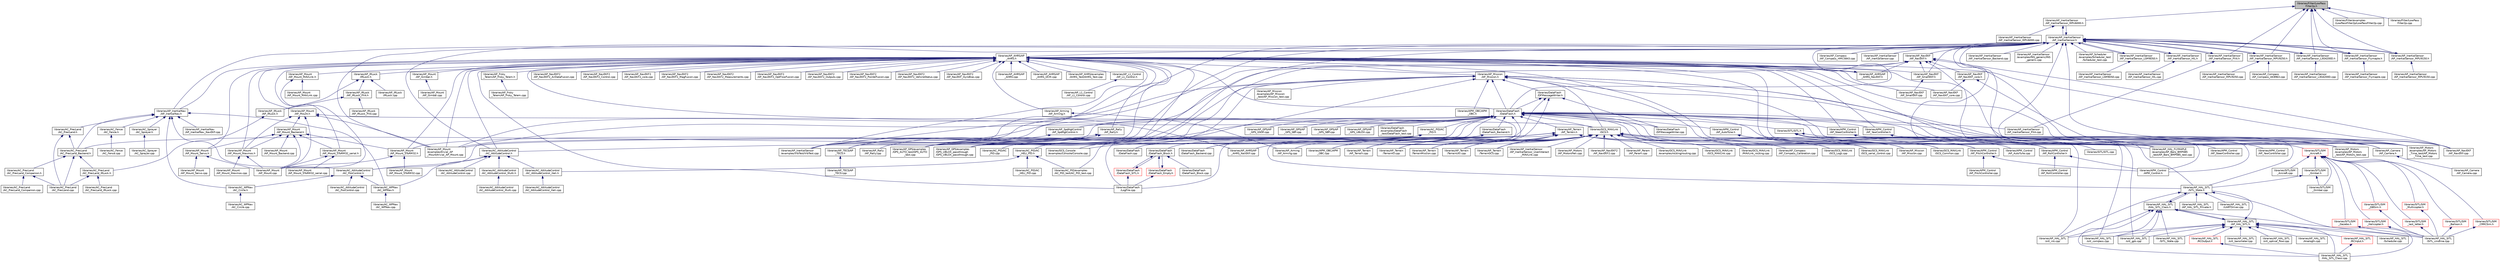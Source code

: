 digraph "libraries/Filter/LowPassFilter2p.h"
{
 // INTERACTIVE_SVG=YES
  edge [fontname="Helvetica",fontsize="10",labelfontname="Helvetica",labelfontsize="10"];
  node [fontname="Helvetica",fontsize="10",shape=record];
  Node1 [label="libraries/Filter/LowPass\lFilter2p.h",height=0.2,width=0.4,color="black", fillcolor="grey75", style="filled", fontcolor="black"];
  Node1 -> Node2 [dir="back",color="midnightblue",fontsize="10",style="solid",fontname="Helvetica"];
  Node2 [label="libraries/AP_InertialSensor\l/AP_InertialSensor_MPU6000.h",height=0.2,width=0.4,color="black", fillcolor="white", style="filled",URL="$AP__InertialSensor__MPU6000_8h.html"];
  Node2 -> Node3 [dir="back",color="midnightblue",fontsize="10",style="solid",fontname="Helvetica"];
  Node3 [label="libraries/AP_InertialSensor\l/AP_InertialSensor.h",height=0.2,width=0.4,color="black", fillcolor="white", style="filled",URL="$AP__InertialSensor_8h.html"];
  Node3 -> Node4 [dir="back",color="midnightblue",fontsize="10",style="solid",fontname="Helvetica"];
  Node4 [label="libraries/AC_AttitudeControl\l/AC_AttitudeControl.h",height=0.2,width=0.4,color="black", fillcolor="white", style="filled",URL="$AC__AttitudeControl_8h.html",tooltip="ArduCopter attitude control library. "];
  Node4 -> Node5 [dir="back",color="midnightblue",fontsize="10",style="solid",fontname="Helvetica"];
  Node5 [label="libraries/AC_AttitudeControl\l/AC_AttitudeControl.cpp",height=0.2,width=0.4,color="black", fillcolor="white", style="filled",URL="$AC__AttitudeControl_8cpp.html"];
  Node4 -> Node6 [dir="back",color="midnightblue",fontsize="10",style="solid",fontname="Helvetica"];
  Node6 [label="libraries/AC_AttitudeControl\l/AC_AttitudeControl_Heli.h",height=0.2,width=0.4,color="black", fillcolor="white", style="filled",URL="$AC__AttitudeControl__Heli_8h.html",tooltip="ArduCopter attitude control library for traditional helicopters. "];
  Node6 -> Node7 [dir="back",color="midnightblue",fontsize="10",style="solid",fontname="Helvetica"];
  Node7 [label="libraries/AC_AttitudeControl\l/AC_AttitudeControl_Heli.cpp",height=0.2,width=0.4,color="black", fillcolor="white", style="filled",URL="$AC__AttitudeControl__Heli_8cpp.html"];
  Node4 -> Node8 [dir="back",color="midnightblue",fontsize="10",style="solid",fontname="Helvetica"];
  Node8 [label="libraries/AC_AttitudeControl\l/AC_AttitudeControl_Multi.h",height=0.2,width=0.4,color="black", fillcolor="white", style="filled",URL="$AC__AttitudeControl__Multi_8h.html",tooltip="ArduCopter attitude control library. "];
  Node8 -> Node9 [dir="back",color="midnightblue",fontsize="10",style="solid",fontname="Helvetica"];
  Node9 [label="libraries/AC_AttitudeControl\l/AC_AttitudeControl_Multi.cpp",height=0.2,width=0.4,color="black", fillcolor="white", style="filled",URL="$AC__AttitudeControl__Multi_8cpp.html"];
  Node4 -> Node10 [dir="back",color="midnightblue",fontsize="10",style="solid",fontname="Helvetica"];
  Node10 [label="libraries/AC_AttitudeControl\l/AC_PosControl.h",height=0.2,width=0.4,color="black", fillcolor="white", style="filled",URL="$AC__PosControl_8h.html"];
  Node10 -> Node11 [dir="back",color="midnightblue",fontsize="10",style="solid",fontname="Helvetica"];
  Node11 [label="libraries/AC_AttitudeControl\l/AC_PosControl.cpp",height=0.2,width=0.4,color="black", fillcolor="white", style="filled",URL="$AC__PosControl_8cpp.html"];
  Node10 -> Node12 [dir="back",color="midnightblue",fontsize="10",style="solid",fontname="Helvetica"];
  Node12 [label="libraries/AC_WPNav\l/AC_Circle.h",height=0.2,width=0.4,color="black", fillcolor="white", style="filled",URL="$AC__Circle_8h.html"];
  Node12 -> Node13 [dir="back",color="midnightblue",fontsize="10",style="solid",fontname="Helvetica"];
  Node13 [label="libraries/AC_WPNav\l/AC_Circle.cpp",height=0.2,width=0.4,color="black", fillcolor="white", style="filled",URL="$AC__Circle_8cpp.html"];
  Node10 -> Node14 [dir="back",color="midnightblue",fontsize="10",style="solid",fontname="Helvetica"];
  Node14 [label="libraries/AC_WPNav\l/AC_WPNav.h",height=0.2,width=0.4,color="black", fillcolor="white", style="filled",URL="$AC__WPNav_8h.html"];
  Node14 -> Node15 [dir="back",color="midnightblue",fontsize="10",style="solid",fontname="Helvetica"];
  Node15 [label="libraries/AC_WPNav\l/AC_WPNav.cpp",height=0.2,width=0.4,color="black", fillcolor="white", style="filled",URL="$AC__WPNav_8cpp.html"];
  Node4 -> Node14 [dir="back",color="midnightblue",fontsize="10",style="solid",fontname="Helvetica"];
  Node3 -> Node16 [dir="back",color="midnightblue",fontsize="10",style="solid",fontname="Helvetica"];
  Node16 [label="libraries/AP_AHRS/AP\l_AHRS.h",height=0.2,width=0.4,color="black", fillcolor="white", style="filled",URL="$AP__AHRS_8h.html"];
  Node16 -> Node4 [dir="back",color="midnightblue",fontsize="10",style="solid",fontname="Helvetica"];
  Node16 -> Node17 [dir="back",color="midnightblue",fontsize="10",style="solid",fontname="Helvetica"];
  Node17 [label="libraries/AP_AHRS/AP\l_AHRS.cpp",height=0.2,width=0.4,color="black", fillcolor="white", style="filled",URL="$AP__AHRS_8cpp.html"];
  Node16 -> Node18 [dir="back",color="midnightblue",fontsize="10",style="solid",fontname="Helvetica"];
  Node18 [label="libraries/AP_AHRS/AP\l_AHRS_NavEKF.h",height=0.2,width=0.4,color="black", fillcolor="white", style="filled",URL="$AP__AHRS__NavEKF_8h.html"];
  Node18 -> Node16 [dir="back",color="midnightblue",fontsize="10",style="solid",fontname="Helvetica"];
  Node16 -> Node19 [dir="back",color="midnightblue",fontsize="10",style="solid",fontname="Helvetica"];
  Node19 [label="libraries/AP_AHRS/AP\l_AHRS_DCM.cpp",height=0.2,width=0.4,color="black", fillcolor="white", style="filled",URL="$AP__AHRS__DCM_8cpp.html"];
  Node16 -> Node20 [dir="back",color="midnightblue",fontsize="10",style="solid",fontname="Helvetica"];
  Node20 [label="libraries/AP_AHRS/AP\l_AHRS_NavEKF.cpp",height=0.2,width=0.4,color="black", fillcolor="white", style="filled",URL="$AP__AHRS__NavEKF_8cpp.html"];
  Node16 -> Node21 [dir="back",color="midnightblue",fontsize="10",style="solid",fontname="Helvetica"];
  Node21 [label="libraries/AP_AHRS/examples\l/AHRS_Test/AHRS_Test.cpp",height=0.2,width=0.4,color="black", fillcolor="white", style="filled",URL="$AHRS__Test_8cpp.html"];
  Node16 -> Node22 [dir="back",color="midnightblue",fontsize="10",style="solid",fontname="Helvetica"];
  Node22 [label="libraries/AP_Arming\l/AP_Arming.h",height=0.2,width=0.4,color="black", fillcolor="white", style="filled",URL="$AP__Arming_8h.html"];
  Node22 -> Node23 [dir="back",color="midnightblue",fontsize="10",style="solid",fontname="Helvetica"];
  Node23 [label="libraries/AP_Arming\l/AP_Arming.cpp",height=0.2,width=0.4,color="black", fillcolor="white", style="filled",URL="$AP__Arming_8cpp.html"];
  Node16 -> Node24 [dir="back",color="midnightblue",fontsize="10",style="solid",fontname="Helvetica"];
  Node24 [label="libraries/AP_Camera\l/AP_Camera.h",height=0.2,width=0.4,color="black", fillcolor="white", style="filled",URL="$AP__Camera_8h.html",tooltip="Photo or video camera manager, with EEPROM-backed storage of constants. "];
  Node24 -> Node25 [dir="back",color="midnightblue",fontsize="10",style="solid",fontname="Helvetica"];
  Node25 [label="libraries/AP_Camera\l/AP_Camera.cpp",height=0.2,width=0.4,color="black", fillcolor="white", style="filled",URL="$AP__Camera_8cpp.html"];
  Node16 -> Node26 [dir="back",color="midnightblue",fontsize="10",style="solid",fontname="Helvetica"];
  Node26 [label="libraries/AP_Frsky\l_Telem/AP_Frsky_Telem.h",height=0.2,width=0.4,color="black", fillcolor="white", style="filled",URL="$AP__Frsky__Telem_8h.html"];
  Node26 -> Node27 [dir="back",color="midnightblue",fontsize="10",style="solid",fontname="Helvetica"];
  Node27 [label="libraries/AP_Frsky\l_Telem/AP_Frsky_Telem.cpp",height=0.2,width=0.4,color="black", fillcolor="white", style="filled",URL="$AP__Frsky__Telem_8cpp.html"];
  Node16 -> Node28 [dir="back",color="midnightblue",fontsize="10",style="solid",fontname="Helvetica"];
  Node28 [label="libraries/AP_GPS/examples\l/GPS_AUTO_test/GPS_AUTO\l_test.cpp",height=0.2,width=0.4,color="black", fillcolor="white", style="filled",URL="$GPS__AUTO__test_8cpp.html"];
  Node16 -> Node29 [dir="back",color="midnightblue",fontsize="10",style="solid",fontname="Helvetica"];
  Node29 [label="libraries/AP_GPS/examples\l/GPS_UBLOX_passthrough\l/GPS_UBLOX_passthrough.cpp",height=0.2,width=0.4,color="black", fillcolor="white", style="filled",URL="$GPS__UBLOX__passthrough_8cpp.html"];
  Node16 -> Node30 [dir="back",color="midnightblue",fontsize="10",style="solid",fontname="Helvetica"];
  Node30 [label="libraries/AP_InertialNav\l/AP_InertialNav.h",height=0.2,width=0.4,color="black", fillcolor="white", style="filled",URL="$AP__InertialNav_8h.html"];
  Node30 -> Node10 [dir="back",color="midnightblue",fontsize="10",style="solid",fontname="Helvetica"];
  Node30 -> Node31 [dir="back",color="midnightblue",fontsize="10",style="solid",fontname="Helvetica"];
  Node31 [label="libraries/AC_Fence\l/AC_Fence.h",height=0.2,width=0.4,color="black", fillcolor="white", style="filled",URL="$AC__Fence_8h.html"];
  Node31 -> Node32 [dir="back",color="midnightblue",fontsize="10",style="solid",fontname="Helvetica"];
  Node32 [label="libraries/AC_Fence\l/AC_Fence.cpp",height=0.2,width=0.4,color="black", fillcolor="white", style="filled",URL="$AC__Fence_8cpp.html"];
  Node30 -> Node33 [dir="back",color="midnightblue",fontsize="10",style="solid",fontname="Helvetica"];
  Node33 [label="libraries/AC_PrecLand\l/AC_PrecLand.h",height=0.2,width=0.4,color="black", fillcolor="white", style="filled",URL="$AC__PrecLand_8h.html"];
  Node33 -> Node34 [dir="back",color="midnightblue",fontsize="10",style="solid",fontname="Helvetica"];
  Node34 [label="libraries/AC_PrecLand\l/AC_PrecLand.cpp",height=0.2,width=0.4,color="black", fillcolor="white", style="filled",URL="$AC__PrecLand_8cpp.html"];
  Node33 -> Node35 [dir="back",color="midnightblue",fontsize="10",style="solid",fontname="Helvetica"];
  Node35 [label="libraries/AC_PrecLand\l/AC_PrecLand_Backend.h",height=0.2,width=0.4,color="black", fillcolor="white", style="filled",URL="$AC__PrecLand__Backend_8h.html"];
  Node35 -> Node34 [dir="back",color="midnightblue",fontsize="10",style="solid",fontname="Helvetica"];
  Node35 -> Node36 [dir="back",color="midnightblue",fontsize="10",style="solid",fontname="Helvetica"];
  Node36 [label="libraries/AC_PrecLand\l/AC_PrecLand_Companion.h",height=0.2,width=0.4,color="black", fillcolor="white", style="filled",URL="$AC__PrecLand__Companion_8h.html"];
  Node36 -> Node34 [dir="back",color="midnightblue",fontsize="10",style="solid",fontname="Helvetica"];
  Node36 -> Node37 [dir="back",color="midnightblue",fontsize="10",style="solid",fontname="Helvetica"];
  Node37 [label="libraries/AC_PrecLand\l/AC_PrecLand_Companion.cpp",height=0.2,width=0.4,color="black", fillcolor="white", style="filled",URL="$AC__PrecLand__Companion_8cpp.html"];
  Node35 -> Node38 [dir="back",color="midnightblue",fontsize="10",style="solid",fontname="Helvetica"];
  Node38 [label="libraries/AC_PrecLand\l/AC_PrecLand_IRLock.h",height=0.2,width=0.4,color="black", fillcolor="white", style="filled",URL="$AC__PrecLand__IRLock_8h.html"];
  Node38 -> Node34 [dir="back",color="midnightblue",fontsize="10",style="solid",fontname="Helvetica"];
  Node38 -> Node39 [dir="back",color="midnightblue",fontsize="10",style="solid",fontname="Helvetica"];
  Node39 [label="libraries/AC_PrecLand\l/AC_PrecLand_IRLock.cpp",height=0.2,width=0.4,color="black", fillcolor="white", style="filled",URL="$AC__PrecLand__IRLock_8cpp.html"];
  Node30 -> Node35 [dir="back",color="midnightblue",fontsize="10",style="solid",fontname="Helvetica"];
  Node30 -> Node40 [dir="back",color="midnightblue",fontsize="10",style="solid",fontname="Helvetica"];
  Node40 [label="libraries/AC_Sprayer\l/AC_Sprayer.h",height=0.2,width=0.4,color="black", fillcolor="white", style="filled",URL="$AC__Sprayer_8h.html",tooltip="Crop sprayer library. "];
  Node40 -> Node41 [dir="back",color="midnightblue",fontsize="10",style="solid",fontname="Helvetica"];
  Node41 [label="libraries/AC_Sprayer\l/AC_Sprayer.cpp",height=0.2,width=0.4,color="black", fillcolor="white", style="filled",URL="$AC__Sprayer_8cpp.html"];
  Node30 -> Node12 [dir="back",color="midnightblue",fontsize="10",style="solid",fontname="Helvetica"];
  Node30 -> Node14 [dir="back",color="midnightblue",fontsize="10",style="solid",fontname="Helvetica"];
  Node30 -> Node42 [dir="back",color="midnightblue",fontsize="10",style="solid",fontname="Helvetica"];
  Node42 [label="libraries/AP_InertialNav\l/AP_InertialNav_NavEKF.cpp",height=0.2,width=0.4,color="black", fillcolor="white", style="filled",URL="$AP__InertialNav__NavEKF_8cpp.html"];
  Node16 -> Node43 [dir="back",color="midnightblue",fontsize="10",style="solid",fontname="Helvetica"];
  Node43 [label="libraries/AP_InertialSensor\l/examples/VibTest/VibTest.cpp",height=0.2,width=0.4,color="black", fillcolor="white", style="filled",URL="$VibTest_8cpp.html"];
  Node16 -> Node44 [dir="back",color="midnightblue",fontsize="10",style="solid",fontname="Helvetica"];
  Node44 [label="libraries/AP_IRLock\l/IRLock.h",height=0.2,width=0.4,color="black", fillcolor="white", style="filled",URL="$IRLock_8h.html"];
  Node44 -> Node45 [dir="back",color="midnightblue",fontsize="10",style="solid",fontname="Helvetica"];
  Node45 [label="libraries/AP_IRLock\l/AP_IRLock.h",height=0.2,width=0.4,color="black", fillcolor="white", style="filled",URL="$AP__IRLock_8h.html"];
  Node45 -> Node38 [dir="back",color="midnightblue",fontsize="10",style="solid",fontname="Helvetica"];
  Node44 -> Node46 [dir="back",color="midnightblue",fontsize="10",style="solid",fontname="Helvetica"];
  Node46 [label="libraries/AP_IRLock\l/AP_IRLock_PX4.h",height=0.2,width=0.4,color="black", fillcolor="white", style="filled",URL="$AP__IRLock__PX4_8h.html"];
  Node46 -> Node45 [dir="back",color="midnightblue",fontsize="10",style="solid",fontname="Helvetica"];
  Node46 -> Node47 [dir="back",color="midnightblue",fontsize="10",style="solid",fontname="Helvetica"];
  Node47 [label="libraries/AP_IRLock\l/AP_IRLock_PX4.cpp",height=0.2,width=0.4,color="black", fillcolor="white", style="filled",URL="$AP__IRLock__PX4_8cpp.html"];
  Node44 -> Node48 [dir="back",color="midnightblue",fontsize="10",style="solid",fontname="Helvetica"];
  Node48 [label="libraries/AP_IRLock\l/IRLock.cpp",height=0.2,width=0.4,color="black", fillcolor="white", style="filled",URL="$IRLock_8cpp.html"];
  Node16 -> Node49 [dir="back",color="midnightblue",fontsize="10",style="solid",fontname="Helvetica"];
  Node49 [label="libraries/AP_L1_Control\l/AP_L1_Control.h",height=0.2,width=0.4,color="black", fillcolor="white", style="filled",URL="$AP__L1__Control_8h.html",tooltip="L1 Control algorithm. This is a instance of an AP_Navigation class. "];
  Node49 -> Node50 [dir="back",color="midnightblue",fontsize="10",style="solid",fontname="Helvetica"];
  Node50 [label="libraries/AP_L1_Control\l/AP_L1_Control.cpp",height=0.2,width=0.4,color="black", fillcolor="white", style="filled",URL="$AP__L1__Control_8cpp.html"];
  Node16 -> Node51 [dir="back",color="midnightblue",fontsize="10",style="solid",fontname="Helvetica"];
  Node51 [label="libraries/AP_Mission\l/AP_Mission.h",height=0.2,width=0.4,color="black", fillcolor="white", style="filled",URL="$AP__Mission_8h.html",tooltip="Handles the MAVLINK command mission stack. Reads and writes mission to storage. "];
  Node51 -> Node24 [dir="back",color="midnightblue",fontsize="10",style="solid",fontname="Helvetica"];
  Node51 -> Node28 [dir="back",color="midnightblue",fontsize="10",style="solid",fontname="Helvetica"];
  Node51 -> Node29 [dir="back",color="midnightblue",fontsize="10",style="solid",fontname="Helvetica"];
  Node51 -> Node52 [dir="back",color="midnightblue",fontsize="10",style="solid",fontname="Helvetica"];
  Node52 [label="libraries/AP_HAL_FLYMAPLE\l/examples/AP_Baro_BMP085\l_test/AP_Baro_BMP085_test.cpp",height=0.2,width=0.4,color="black", fillcolor="white", style="filled",URL="$AP__Baro__BMP085__test_8cpp.html"];
  Node51 -> Node43 [dir="back",color="midnightblue",fontsize="10",style="solid",fontname="Helvetica"];
  Node51 -> Node53 [dir="back",color="midnightblue",fontsize="10",style="solid",fontname="Helvetica"];
  Node53 [label="libraries/AP_Mission\l/AP_Mission.cpp",height=0.2,width=0.4,color="black", fillcolor="white", style="filled",URL="$AP__Mission_8cpp.html",tooltip="Handles the MAVLINK command mission stack. Reads and writes mission to storage. "];
  Node51 -> Node54 [dir="back",color="midnightblue",fontsize="10",style="solid",fontname="Helvetica"];
  Node54 [label="libraries/AP_Mission\l/examples/AP_Mission\l_test/AP_Mission_test.cpp",height=0.2,width=0.4,color="black", fillcolor="white", style="filled",URL="$AP__Mission__test_8cpp.html"];
  Node51 -> Node55 [dir="back",color="midnightblue",fontsize="10",style="solid",fontname="Helvetica"];
  Node55 [label="libraries/AP_Motors\l/examples/AP_Motors\l_test/AP_Motors_test.cpp",height=0.2,width=0.4,color="black", fillcolor="white", style="filled",URL="$AP__Motors__test_8cpp.html"];
  Node51 -> Node56 [dir="back",color="midnightblue",fontsize="10",style="solid",fontname="Helvetica"];
  Node56 [label="libraries/AP_Motors\l/examples/AP_Motors\l_Time_test/AP_Motors\l_Time_test.cpp",height=0.2,width=0.4,color="black", fillcolor="white", style="filled",URL="$AP__Motors__Time__test_8cpp.html"];
  Node51 -> Node57 [dir="back",color="midnightblue",fontsize="10",style="solid",fontname="Helvetica"];
  Node57 [label="libraries/AP_Mount\l/examples/trivial_AP\l_Mount/trivial_AP_Mount.cpp",height=0.2,width=0.4,color="black", fillcolor="white", style="filled",URL="$trivial__AP__Mount_8cpp.html"];
  Node51 -> Node58 [dir="back",color="midnightblue",fontsize="10",style="solid",fontname="Helvetica"];
  Node58 [label="libraries/APM_OBC/APM\l_OBC.h",height=0.2,width=0.4,color="black", fillcolor="white", style="filled",URL="$APM__OBC_8h.html"];
  Node58 -> Node59 [dir="back",color="midnightblue",fontsize="10",style="solid",fontname="Helvetica"];
  Node59 [label="libraries/APM_OBC/APM\l_OBC.cpp",height=0.2,width=0.4,color="black", fillcolor="white", style="filled",URL="$APM__OBC_8cpp.html"];
  Node51 -> Node60 [dir="back",color="midnightblue",fontsize="10",style="solid",fontname="Helvetica"];
  Node60 [label="libraries/DataFlash\l/DataFlash.h",height=0.2,width=0.4,color="black", fillcolor="white", style="filled",URL="$DataFlash_8h.html"];
  Node60 -> Node61 [dir="back",color="midnightblue",fontsize="10",style="solid",fontname="Helvetica"];
  Node61 [label="libraries/AC_PID/AC\l_PID.h",height=0.2,width=0.4,color="black", fillcolor="white", style="filled",URL="$AC__PID_8h.html",tooltip="Generic PID algorithm, with EEPROM-backed storage of constants. "];
  Node61 -> Node4 [dir="back",color="midnightblue",fontsize="10",style="solid",fontname="Helvetica"];
  Node61 -> Node10 [dir="back",color="midnightblue",fontsize="10",style="solid",fontname="Helvetica"];
  Node61 -> Node62 [dir="back",color="midnightblue",fontsize="10",style="solid",fontname="Helvetica"];
  Node62 [label="libraries/AC_PID/AC\l_HELI_PID.h",height=0.2,width=0.4,color="black", fillcolor="white", style="filled",URL="$AC__HELI__PID_8h.html",tooltip="Helicopter Specific Rate PID algorithm, with EEPROM-backed storage of constants. "];
  Node62 -> Node6 [dir="back",color="midnightblue",fontsize="10",style="solid",fontname="Helvetica"];
  Node62 -> Node63 [dir="back",color="midnightblue",fontsize="10",style="solid",fontname="Helvetica"];
  Node63 [label="libraries/AC_PID/AC\l_HELI_PID.cpp",height=0.2,width=0.4,color="black", fillcolor="white", style="filled",URL="$AC__HELI__PID_8cpp.html",tooltip="Generic PID algorithm. "];
  Node62 -> Node64 [dir="back",color="midnightblue",fontsize="10",style="solid",fontname="Helvetica"];
  Node64 [label="libraries/AC_PID/examples\l/AC_PID_test/AC_PID_test.cpp",height=0.2,width=0.4,color="black", fillcolor="white", style="filled",URL="$AC__PID__test_8cpp.html"];
  Node61 -> Node65 [dir="back",color="midnightblue",fontsize="10",style="solid",fontname="Helvetica"];
  Node65 [label="libraries/AC_PID/AC\l_PID.cpp",height=0.2,width=0.4,color="black", fillcolor="white", style="filled",URL="$AC__PID_8cpp.html",tooltip="Generic PID algorithm. "];
  Node61 -> Node64 [dir="back",color="midnightblue",fontsize="10",style="solid",fontname="Helvetica"];
  Node61 -> Node35 [dir="back",color="midnightblue",fontsize="10",style="solid",fontname="Helvetica"];
  Node60 -> Node66 [dir="back",color="midnightblue",fontsize="10",style="solid",fontname="Helvetica"];
  Node66 [label="libraries/AP_GPS/AP\l_GPS_GSOF.cpp",height=0.2,width=0.4,color="black", fillcolor="white", style="filled",URL="$AP__GPS__GSOF_8cpp.html"];
  Node60 -> Node67 [dir="back",color="midnightblue",fontsize="10",style="solid",fontname="Helvetica"];
  Node67 [label="libraries/AP_GPS/AP\l_GPS_SBF.cpp",height=0.2,width=0.4,color="black", fillcolor="white", style="filled",URL="$AP__GPS__SBF_8cpp.html"];
  Node60 -> Node68 [dir="back",color="midnightblue",fontsize="10",style="solid",fontname="Helvetica"];
  Node68 [label="libraries/AP_GPS/AP\l_GPS_SBP.cpp",height=0.2,width=0.4,color="black", fillcolor="white", style="filled",URL="$AP__GPS__SBP_8cpp.html"];
  Node60 -> Node69 [dir="back",color="midnightblue",fontsize="10",style="solid",fontname="Helvetica"];
  Node69 [label="libraries/AP_GPS/AP\l_GPS_UBLOX.cpp",height=0.2,width=0.4,color="black", fillcolor="white", style="filled",URL="$AP__GPS__UBLOX_8cpp.html"];
  Node60 -> Node28 [dir="back",color="midnightblue",fontsize="10",style="solid",fontname="Helvetica"];
  Node60 -> Node29 [dir="back",color="midnightblue",fontsize="10",style="solid",fontname="Helvetica"];
  Node60 -> Node52 [dir="back",color="midnightblue",fontsize="10",style="solid",fontname="Helvetica"];
  Node60 -> Node70 [dir="back",color="midnightblue",fontsize="10",style="solid",fontname="Helvetica"];
  Node70 [label="libraries/AP_InertialSensor\l/AP_InertialSensor_PX4.cpp",height=0.2,width=0.4,color="black", fillcolor="white", style="filled",URL="$AP__InertialSensor__PX4_8cpp.html"];
  Node60 -> Node43 [dir="back",color="midnightblue",fontsize="10",style="solid",fontname="Helvetica"];
  Node60 -> Node55 [dir="back",color="midnightblue",fontsize="10",style="solid",fontname="Helvetica"];
  Node60 -> Node56 [dir="back",color="midnightblue",fontsize="10",style="solid",fontname="Helvetica"];
  Node60 -> Node57 [dir="back",color="midnightblue",fontsize="10",style="solid",fontname="Helvetica"];
  Node60 -> Node71 [dir="back",color="midnightblue",fontsize="10",style="solid",fontname="Helvetica"];
  Node71 [label="libraries/AP_SpdHgtControl\l/AP_SpdHgtControl.h",height=0.2,width=0.4,color="black", fillcolor="white", style="filled",URL="$AP__SpdHgtControl_8h.html",tooltip="generic speed & height controller interface "];
  Node71 -> Node72 [dir="back",color="midnightblue",fontsize="10",style="solid",fontname="Helvetica"];
  Node72 [label="libraries/AP_TECS/AP\l_TECS.h",height=0.2,width=0.4,color="black", fillcolor="white", style="filled",URL="$AP__TECS_8h.html",tooltip="Combined Total Energy Speed & Height Control. This is a instance of an AP_SpdHgtControl class..."];
  Node72 -> Node73 [dir="back",color="midnightblue",fontsize="10",style="solid",fontname="Helvetica"];
  Node73 [label="libraries/AP_TECS/AP\l_TECS.cpp",height=0.2,width=0.4,color="black", fillcolor="white", style="filled",URL="$AP__TECS_8cpp.html"];
  Node60 -> Node72 [dir="back",color="midnightblue",fontsize="10",style="solid",fontname="Helvetica"];
  Node60 -> Node74 [dir="back",color="midnightblue",fontsize="10",style="solid",fontname="Helvetica"];
  Node74 [label="libraries/AP_Terrain\l/AP_Terrain.cpp",height=0.2,width=0.4,color="black", fillcolor="white", style="filled",URL="$AP__Terrain_8cpp.html"];
  Node60 -> Node75 [dir="back",color="midnightblue",fontsize="10",style="solid",fontname="Helvetica"];
  Node75 [label="libraries/AP_Terrain\l/AP_Terrain.h",height=0.2,width=0.4,color="black", fillcolor="white", style="filled",URL="$AP__Terrain_8h.html"];
  Node75 -> Node28 [dir="back",color="midnightblue",fontsize="10",style="solid",fontname="Helvetica"];
  Node75 -> Node29 [dir="back",color="midnightblue",fontsize="10",style="solid",fontname="Helvetica"];
  Node75 -> Node52 [dir="back",color="midnightblue",fontsize="10",style="solid",fontname="Helvetica"];
  Node75 -> Node76 [dir="back",color="midnightblue",fontsize="10",style="solid",fontname="Helvetica"];
  Node76 [label="libraries/AP_HAL_SITL\l/SITL_State.h",height=0.2,width=0.4,color="black", fillcolor="white", style="filled",URL="$SITL__State_8h.html"];
  Node76 -> Node77 [dir="back",color="midnightblue",fontsize="10",style="solid",fontname="Helvetica"];
  Node77 [label="libraries/AP_HAL_SITL\l/HAL_SITL_Class.h",height=0.2,width=0.4,color="black", fillcolor="white", style="filled",URL="$HAL__SITL__Class_8h.html"];
  Node77 -> Node78 [dir="back",color="midnightblue",fontsize="10",style="solid",fontname="Helvetica"];
  Node78 [label="libraries/AP_HAL_SITL\l/AP_HAL_SITL.h",height=0.2,width=0.4,color="black", fillcolor="white", style="filled",URL="$AP__HAL__SITL_8h.html"];
  Node78 -> Node79 [dir="back",color="midnightblue",fontsize="10",style="solid",fontname="Helvetica"];
  Node79 [label="libraries/AP_HAL_SITL\l/AnalogIn.cpp",height=0.2,width=0.4,color="black", fillcolor="white", style="filled",URL="$SITL_2AnalogIn_8cpp.html"];
  Node78 -> Node77 [dir="back",color="midnightblue",fontsize="10",style="solid",fontname="Helvetica"];
  Node78 -> Node76 [dir="back",color="midnightblue",fontsize="10",style="solid",fontname="Helvetica"];
  Node78 -> Node80 [dir="back",color="midnightblue",fontsize="10",style="solid",fontname="Helvetica"];
  Node80 [label="libraries/AP_HAL_SITL\l/HAL_SITL_Class.cpp",height=0.2,width=0.4,color="black", fillcolor="white", style="filled",URL="$HAL__SITL__Class_8cpp.html"];
  Node78 -> Node81 [dir="back",color="midnightblue",fontsize="10",style="solid",fontname="Helvetica"];
  Node81 [label="libraries/AP_HAL_SITL\l/RCInput.h",height=0.2,width=0.4,color="red", fillcolor="white", style="filled",URL="$SITL_2RCInput_8h.html"];
  Node81 -> Node80 [dir="back",color="midnightblue",fontsize="10",style="solid",fontname="Helvetica"];
  Node78 -> Node82 [dir="back",color="midnightblue",fontsize="10",style="solid",fontname="Helvetica"];
  Node82 [label="libraries/AP_HAL_SITL\l/RCOutput.h",height=0.2,width=0.4,color="red", fillcolor="white", style="filled",URL="$SITL_2RCOutput_8h.html"];
  Node82 -> Node80 [dir="back",color="midnightblue",fontsize="10",style="solid",fontname="Helvetica"];
  Node78 -> Node83 [dir="back",color="midnightblue",fontsize="10",style="solid",fontname="Helvetica"];
  Node83 [label="libraries/AP_HAL_SITL\l/Scheduler.cpp",height=0.2,width=0.4,color="black", fillcolor="white", style="filled",URL="$AP__HAL__SITL_2Scheduler_8cpp.html"];
  Node78 -> Node84 [dir="back",color="midnightblue",fontsize="10",style="solid",fontname="Helvetica"];
  Node84 [label="libraries/AP_HAL_SITL\l/sitl_barometer.cpp",height=0.2,width=0.4,color="black", fillcolor="white", style="filled",URL="$sitl__barometer_8cpp.html"];
  Node78 -> Node85 [dir="back",color="midnightblue",fontsize="10",style="solid",fontname="Helvetica"];
  Node85 [label="libraries/AP_HAL_SITL\l/SITL_cmdline.cpp",height=0.2,width=0.4,color="black", fillcolor="white", style="filled",URL="$SITL__cmdline_8cpp.html"];
  Node78 -> Node86 [dir="back",color="midnightblue",fontsize="10",style="solid",fontname="Helvetica"];
  Node86 [label="libraries/AP_HAL_SITL\l/sitl_compass.cpp",height=0.2,width=0.4,color="black", fillcolor="white", style="filled",URL="$sitl__compass_8cpp.html"];
  Node78 -> Node87 [dir="back",color="midnightblue",fontsize="10",style="solid",fontname="Helvetica"];
  Node87 [label="libraries/AP_HAL_SITL\l/sitl_gps.cpp",height=0.2,width=0.4,color="black", fillcolor="white", style="filled",URL="$sitl__gps_8cpp.html"];
  Node78 -> Node88 [dir="back",color="midnightblue",fontsize="10",style="solid",fontname="Helvetica"];
  Node88 [label="libraries/AP_HAL_SITL\l/sitl_ins.cpp",height=0.2,width=0.4,color="black", fillcolor="white", style="filled",URL="$sitl__ins_8cpp.html"];
  Node78 -> Node89 [dir="back",color="midnightblue",fontsize="10",style="solid",fontname="Helvetica"];
  Node89 [label="libraries/AP_HAL_SITL\l/sitl_optical_flow.cpp",height=0.2,width=0.4,color="black", fillcolor="white", style="filled",URL="$sitl__optical__flow_8cpp.html"];
  Node78 -> Node90 [dir="back",color="midnightblue",fontsize="10",style="solid",fontname="Helvetica"];
  Node90 [label="libraries/AP_HAL_SITL\l/SITL_State.cpp",height=0.2,width=0.4,color="black", fillcolor="white", style="filled",URL="$SITL__State_8cpp.html"];
  Node77 -> Node76 [dir="back",color="midnightblue",fontsize="10",style="solid",fontname="Helvetica"];
  Node77 -> Node80 [dir="back",color="midnightblue",fontsize="10",style="solid",fontname="Helvetica"];
  Node77 -> Node85 [dir="back",color="midnightblue",fontsize="10",style="solid",fontname="Helvetica"];
  Node77 -> Node86 [dir="back",color="midnightblue",fontsize="10",style="solid",fontname="Helvetica"];
  Node77 -> Node87 [dir="back",color="midnightblue",fontsize="10",style="solid",fontname="Helvetica"];
  Node77 -> Node88 [dir="back",color="midnightblue",fontsize="10",style="solid",fontname="Helvetica"];
  Node77 -> Node90 [dir="back",color="midnightblue",fontsize="10",style="solid",fontname="Helvetica"];
  Node76 -> Node91 [dir="back",color="midnightblue",fontsize="10",style="solid",fontname="Helvetica"];
  Node91 [label="libraries/AP_HAL_SITL\l/AP_HAL_SITL_Private.h",height=0.2,width=0.4,color="black", fillcolor="white", style="filled",URL="$AP__HAL__SITL__Private_8h.html"];
  Node76 -> Node80 [dir="back",color="midnightblue",fontsize="10",style="solid",fontname="Helvetica"];
  Node76 -> Node88 [dir="back",color="midnightblue",fontsize="10",style="solid",fontname="Helvetica"];
  Node76 -> Node92 [dir="back",color="midnightblue",fontsize="10",style="solid",fontname="Helvetica"];
  Node92 [label="libraries/AP_HAL_SITL\l/UARTDriver.cpp",height=0.2,width=0.4,color="black", fillcolor="white", style="filled",URL="$SITL_2UARTDriver_8cpp.html"];
  Node75 -> Node43 [dir="back",color="midnightblue",fontsize="10",style="solid",fontname="Helvetica"];
  Node75 -> Node53 [dir="back",color="midnightblue",fontsize="10",style="solid",fontname="Helvetica"];
  Node75 -> Node55 [dir="back",color="midnightblue",fontsize="10",style="solid",fontname="Helvetica"];
  Node75 -> Node56 [dir="back",color="midnightblue",fontsize="10",style="solid",fontname="Helvetica"];
  Node75 -> Node57 [dir="back",color="midnightblue",fontsize="10",style="solid",fontname="Helvetica"];
  Node75 -> Node74 [dir="back",color="midnightblue",fontsize="10",style="solid",fontname="Helvetica"];
  Node75 -> Node93 [dir="back",color="midnightblue",fontsize="10",style="solid",fontname="Helvetica"];
  Node93 [label="libraries/AP_Terrain\l/TerrainGCS.cpp",height=0.2,width=0.4,color="black", fillcolor="white", style="filled",URL="$TerrainGCS_8cpp.html"];
  Node75 -> Node94 [dir="back",color="midnightblue",fontsize="10",style="solid",fontname="Helvetica"];
  Node94 [label="libraries/AP_Terrain\l/TerrainIO.cpp",height=0.2,width=0.4,color="black", fillcolor="white", style="filled",URL="$TerrainIO_8cpp.html"];
  Node75 -> Node95 [dir="back",color="midnightblue",fontsize="10",style="solid",fontname="Helvetica"];
  Node95 [label="libraries/AP_Terrain\l/TerrainMission.cpp",height=0.2,width=0.4,color="black", fillcolor="white", style="filled",URL="$TerrainMission_8cpp.html"];
  Node75 -> Node96 [dir="back",color="midnightblue",fontsize="10",style="solid",fontname="Helvetica"];
  Node96 [label="libraries/AP_Terrain\l/TerrainUtil.cpp",height=0.2,width=0.4,color="black", fillcolor="white", style="filled",URL="$TerrainUtil_8cpp.html"];
  Node75 -> Node97 [dir="back",color="midnightblue",fontsize="10",style="solid",fontname="Helvetica"];
  Node97 [label="libraries/GCS_Console\l/examples/Console/Console.cpp",height=0.2,width=0.4,color="black", fillcolor="white", style="filled",URL="$GCS__Console_2examples_2Console_2Console_8cpp.html"];
  Node60 -> Node98 [dir="back",color="midnightblue",fontsize="10",style="solid",fontname="Helvetica"];
  Node98 [label="libraries/APM_Control\l/AP_AutoTune.h",height=0.2,width=0.4,color="black", fillcolor="white", style="filled",URL="$AP__AutoTune_8h.html"];
  Node98 -> Node99 [dir="back",color="midnightblue",fontsize="10",style="solid",fontname="Helvetica"];
  Node99 [label="libraries/APM_Control\l/AP_AutoTune.cpp",height=0.2,width=0.4,color="black", fillcolor="white", style="filled",URL="$AP__AutoTune_8cpp.html"];
  Node98 -> Node100 [dir="back",color="midnightblue",fontsize="10",style="solid",fontname="Helvetica"];
  Node100 [label="libraries/APM_Control\l/AP_PitchController.h",height=0.2,width=0.4,color="black", fillcolor="white", style="filled",URL="$AP__PitchController_8h.html"];
  Node100 -> Node101 [dir="back",color="midnightblue",fontsize="10",style="solid",fontname="Helvetica"];
  Node101 [label="libraries/APM_Control\l/AP_PitchController.cpp",height=0.2,width=0.4,color="black", fillcolor="white", style="filled",URL="$AP__PitchController_8cpp.html"];
  Node100 -> Node102 [dir="back",color="midnightblue",fontsize="10",style="solid",fontname="Helvetica"];
  Node102 [label="libraries/APM_Control\l/APM_Control.h",height=0.2,width=0.4,color="black", fillcolor="white", style="filled",URL="$APM__Control_8h.html"];
  Node98 -> Node103 [dir="back",color="midnightblue",fontsize="10",style="solid",fontname="Helvetica"];
  Node103 [label="libraries/APM_Control\l/AP_RollController.h",height=0.2,width=0.4,color="black", fillcolor="white", style="filled",URL="$AP__RollController_8h.html"];
  Node103 -> Node104 [dir="back",color="midnightblue",fontsize="10",style="solid",fontname="Helvetica"];
  Node104 [label="libraries/APM_Control\l/AP_RollController.cpp",height=0.2,width=0.4,color="black", fillcolor="white", style="filled",URL="$AP__RollController_8cpp.html"];
  Node103 -> Node102 [dir="back",color="midnightblue",fontsize="10",style="solid",fontname="Helvetica"];
  Node60 -> Node100 [dir="back",color="midnightblue",fontsize="10",style="solid",fontname="Helvetica"];
  Node60 -> Node103 [dir="back",color="midnightblue",fontsize="10",style="solid",fontname="Helvetica"];
  Node60 -> Node105 [dir="back",color="midnightblue",fontsize="10",style="solid",fontname="Helvetica"];
  Node105 [label="libraries/APM_Control\l/AP_SteerController.h",height=0.2,width=0.4,color="black", fillcolor="white", style="filled",URL="$AP__SteerController_8h.html"];
  Node105 -> Node106 [dir="back",color="midnightblue",fontsize="10",style="solid",fontname="Helvetica"];
  Node106 [label="libraries/APM_Control\l/AP_SteerController.cpp",height=0.2,width=0.4,color="black", fillcolor="white", style="filled",URL="$AP__SteerController_8cpp.html"];
  Node105 -> Node102 [dir="back",color="midnightblue",fontsize="10",style="solid",fontname="Helvetica"];
  Node60 -> Node107 [dir="back",color="midnightblue",fontsize="10",style="solid",fontname="Helvetica"];
  Node107 [label="libraries/APM_Control\l/AP_YawController.h",height=0.2,width=0.4,color="black", fillcolor="white", style="filled",URL="$AP__YawController_8h.html"];
  Node107 -> Node108 [dir="back",color="midnightblue",fontsize="10",style="solid",fontname="Helvetica"];
  Node108 [label="libraries/APM_Control\l/AP_YawController.cpp",height=0.2,width=0.4,color="black", fillcolor="white", style="filled",URL="$AP__YawController_8cpp.html"];
  Node107 -> Node102 [dir="back",color="midnightblue",fontsize="10",style="solid",fontname="Helvetica"];
  Node60 -> Node109 [dir="back",color="midnightblue",fontsize="10",style="solid",fontname="Helvetica"];
  Node109 [label="libraries/DataFlash\l/DataFlash.cpp",height=0.2,width=0.4,color="black", fillcolor="white", style="filled",URL="$DataFlash_8cpp.html"];
  Node60 -> Node110 [dir="back",color="midnightblue",fontsize="10",style="solid",fontname="Helvetica"];
  Node110 [label="libraries/DataFlash\l/DataFlash_Backend.h",height=0.2,width=0.4,color="black", fillcolor="white", style="filled",URL="$DataFlash__Backend_8h.html"];
  Node110 -> Node109 [dir="back",color="midnightblue",fontsize="10",style="solid",fontname="Helvetica"];
  Node110 -> Node111 [dir="back",color="midnightblue",fontsize="10",style="solid",fontname="Helvetica"];
  Node111 [label="libraries/DataFlash\l/DataFlash_Backend.cpp",height=0.2,width=0.4,color="black", fillcolor="white", style="filled",URL="$DataFlash__Backend_8cpp.html"];
  Node110 -> Node112 [dir="back",color="midnightblue",fontsize="10",style="solid",fontname="Helvetica"];
  Node112 [label="libraries/DataFlash\l/DataFlash_Block.h",height=0.2,width=0.4,color="black", fillcolor="white", style="filled",URL="$DataFlash__Block_8h.html"];
  Node112 -> Node113 [dir="back",color="midnightblue",fontsize="10",style="solid",fontname="Helvetica"];
  Node113 [label="libraries/DataFlash\l/DataFlash_Block.cpp",height=0.2,width=0.4,color="black", fillcolor="white", style="filled",URL="$DataFlash__Block_8cpp.html"];
  Node112 -> Node114 [dir="back",color="midnightblue",fontsize="10",style="solid",fontname="Helvetica"];
  Node114 [label="libraries/DataFlash\l/DataFlash_SITL.h",height=0.2,width=0.4,color="red", fillcolor="white", style="filled",URL="$DataFlash__SITL_8h.html"];
  Node114 -> Node112 [dir="back",color="midnightblue",fontsize="10",style="solid",fontname="Helvetica"];
  Node114 -> Node115 [dir="back",color="midnightblue",fontsize="10",style="solid",fontname="Helvetica"];
  Node115 [label="libraries/DataFlash\l/LogFile.cpp",height=0.2,width=0.4,color="black", fillcolor="white", style="filled",URL="$LogFile_8cpp.html"];
  Node112 -> Node116 [dir="back",color="midnightblue",fontsize="10",style="solid",fontname="Helvetica"];
  Node116 [label="libraries/DataFlash\l/DataFlash_Empty.h",height=0.2,width=0.4,color="red", fillcolor="white", style="filled",URL="$DataFlash__Empty_8h.html"];
  Node116 -> Node112 [dir="back",color="midnightblue",fontsize="10",style="solid",fontname="Helvetica"];
  Node116 -> Node115 [dir="back",color="midnightblue",fontsize="10",style="solid",fontname="Helvetica"];
  Node60 -> Node117 [dir="back",color="midnightblue",fontsize="10",style="solid",fontname="Helvetica"];
  Node117 [label="libraries/DataFlash\l/DFMessageWriter.cpp",height=0.2,width=0.4,color="black", fillcolor="white", style="filled",URL="$DFMessageWriter_8cpp.html"];
  Node60 -> Node118 [dir="back",color="midnightblue",fontsize="10",style="solid",fontname="Helvetica"];
  Node118 [label="libraries/DataFlash\l/examples/DataFlash\l_test/DataFlash_test.cpp",height=0.2,width=0.4,color="black", fillcolor="white", style="filled",URL="$DataFlash__test_8cpp.html"];
  Node60 -> Node115 [dir="back",color="midnightblue",fontsize="10",style="solid",fontname="Helvetica"];
  Node60 -> Node119 [dir="back",color="midnightblue",fontsize="10",style="solid",fontname="Helvetica"];
  Node119 [label="libraries/GCS_MAVLink\l/GCS.h",height=0.2,width=0.4,color="black", fillcolor="white", style="filled",URL="$GCS_8h.html",tooltip="Interface definition for the various Ground Control System. "];
  Node119 -> Node20 [dir="back",color="midnightblue",fontsize="10",style="solid",fontname="Helvetica"];
  Node119 -> Node23 [dir="back",color="midnightblue",fontsize="10",style="solid",fontname="Helvetica"];
  Node119 -> Node24 [dir="back",color="midnightblue",fontsize="10",style="solid",fontname="Helvetica"];
  Node119 -> Node120 [dir="back",color="midnightblue",fontsize="10",style="solid",fontname="Helvetica"];
  Node120 [label="libraries/AP_Compass\l/AP_Compass_Calibration.cpp",height=0.2,width=0.4,color="black", fillcolor="white", style="filled",URL="$AP__Compass__Calibration_8cpp.html"];
  Node119 -> Node121 [dir="back",color="midnightblue",fontsize="10",style="solid",fontname="Helvetica"];
  Node121 [label="libraries/AP_InertialSensor\l/AP_InertialSensor_UserInteract\l_MAVLink.cpp",height=0.2,width=0.4,color="black", fillcolor="white", style="filled",URL="$AP__InertialSensor__UserInteract__MAVLink_8cpp.html"];
  Node119 -> Node122 [dir="back",color="midnightblue",fontsize="10",style="solid",fontname="Helvetica"];
  Node122 [label="libraries/AP_Motors\l/AP_MotorsHeli.cpp",height=0.2,width=0.4,color="black", fillcolor="white", style="filled",URL="$AP__MotorsHeli_8cpp.html"];
  Node119 -> Node123 [dir="back",color="midnightblue",fontsize="10",style="solid",fontname="Helvetica"];
  Node123 [label="libraries/AP_Mount\l/AP_Mount_SToRM32.h",height=0.2,width=0.4,color="black", fillcolor="white", style="filled",URL="$AP__Mount__SToRM32_8h.html"];
  Node123 -> Node124 [dir="back",color="midnightblue",fontsize="10",style="solid",fontname="Helvetica"];
  Node124 [label="libraries/AP_Mount\l/AP_Mount.cpp",height=0.2,width=0.4,color="black", fillcolor="white", style="filled",URL="$AP__Mount_8cpp.html"];
  Node123 -> Node125 [dir="back",color="midnightblue",fontsize="10",style="solid",fontname="Helvetica"];
  Node125 [label="libraries/AP_Mount\l/AP_Mount_SToRM32.cpp",height=0.2,width=0.4,color="black", fillcolor="white", style="filled",URL="$AP__Mount__SToRM32_8cpp.html"];
  Node119 -> Node126 [dir="back",color="midnightblue",fontsize="10",style="solid",fontname="Helvetica"];
  Node126 [label="libraries/AP_NavEKF\l/AP_NavEKF.cpp",height=0.2,width=0.4,color="black", fillcolor="white", style="filled",URL="$AP__NavEKF_8cpp.html"];
  Node119 -> Node127 [dir="back",color="midnightblue",fontsize="10",style="solid",fontname="Helvetica"];
  Node127 [label="libraries/AP_NavEKF2\l/AP_NavEKF2.cpp",height=0.2,width=0.4,color="black", fillcolor="white", style="filled",URL="$AP__NavEKF2_8cpp.html"];
  Node119 -> Node128 [dir="back",color="midnightblue",fontsize="10",style="solid",fontname="Helvetica"];
  Node128 [label="libraries/AP_Param\l/AP_Param.cpp",height=0.2,width=0.4,color="black", fillcolor="white", style="filled",URL="$AP__Param_8cpp.html",tooltip="The AP variable store. "];
  Node119 -> Node74 [dir="back",color="midnightblue",fontsize="10",style="solid",fontname="Helvetica"];
  Node119 -> Node93 [dir="back",color="midnightblue",fontsize="10",style="solid",fontname="Helvetica"];
  Node119 -> Node94 [dir="back",color="midnightblue",fontsize="10",style="solid",fontname="Helvetica"];
  Node119 -> Node95 [dir="back",color="midnightblue",fontsize="10",style="solid",fontname="Helvetica"];
  Node119 -> Node96 [dir="back",color="midnightblue",fontsize="10",style="solid",fontname="Helvetica"];
  Node119 -> Node59 [dir="back",color="midnightblue",fontsize="10",style="solid",fontname="Helvetica"];
  Node119 -> Node129 [dir="back",color="midnightblue",fontsize="10",style="solid",fontname="Helvetica"];
  Node129 [label="libraries/GCS_MAVLink\l/examples/routing/routing.cpp",height=0.2,width=0.4,color="black", fillcolor="white", style="filled",URL="$routing_8cpp.html"];
  Node119 -> Node130 [dir="back",color="midnightblue",fontsize="10",style="solid",fontname="Helvetica"];
  Node130 [label="libraries/GCS_MAVLink\l/GCS_Common.cpp",height=0.2,width=0.4,color="black", fillcolor="white", style="filled",URL="$GCS__Common_8cpp.html"];
  Node119 -> Node131 [dir="back",color="midnightblue",fontsize="10",style="solid",fontname="Helvetica"];
  Node131 [label="libraries/GCS_MAVLink\l/GCS_Logs.cpp",height=0.2,width=0.4,color="black", fillcolor="white", style="filled",URL="$GCS__Logs_8cpp.html"];
  Node119 -> Node132 [dir="back",color="midnightblue",fontsize="10",style="solid",fontname="Helvetica"];
  Node132 [label="libraries/GCS_MAVLink\l/GCS_MAVLink.cpp",height=0.2,width=0.4,color="black", fillcolor="white", style="filled",URL="$GCS__MAVLink_8cpp.html"];
  Node119 -> Node133 [dir="back",color="midnightblue",fontsize="10",style="solid",fontname="Helvetica"];
  Node133 [label="libraries/GCS_MAVLink\l/GCS_serial_control.cpp",height=0.2,width=0.4,color="black", fillcolor="white", style="filled",URL="$GCS__serial__control_8cpp.html"];
  Node119 -> Node134 [dir="back",color="midnightblue",fontsize="10",style="solid",fontname="Helvetica"];
  Node134 [label="libraries/GCS_MAVLink\l/MAVLink_routing.cpp",height=0.2,width=0.4,color="black", fillcolor="white", style="filled",URL="$MAVLink__routing_8cpp.html"];
  Node60 -> Node131 [dir="back",color="midnightblue",fontsize="10",style="solid",fontname="Helvetica"];
  Node60 -> Node133 [dir="back",color="midnightblue",fontsize="10",style="solid",fontname="Helvetica"];
  Node60 -> Node135 [dir="back",color="midnightblue",fontsize="10",style="solid",fontname="Helvetica"];
  Node135 [label="libraries/SITL/SITL.h",height=0.2,width=0.4,color="black", fillcolor="white", style="filled",URL="$SITL_8h.html"];
  Node135 -> Node76 [dir="back",color="midnightblue",fontsize="10",style="solid",fontname="Helvetica"];
  Node135 -> Node86 [dir="back",color="midnightblue",fontsize="10",style="solid",fontname="Helvetica"];
  Node135 -> Node87 [dir="back",color="midnightblue",fontsize="10",style="solid",fontname="Helvetica"];
  Node135 -> Node88 [dir="back",color="midnightblue",fontsize="10",style="solid",fontname="Helvetica"];
  Node135 -> Node136 [dir="back",color="midnightblue",fontsize="10",style="solid",fontname="Helvetica"];
  Node136 [label="libraries/SITL/SIM\l_Aircraft.h",height=0.2,width=0.4,color="red", fillcolor="white", style="filled",URL="$SIM__Aircraft_8h.html"];
  Node136 -> Node137 [dir="back",color="midnightblue",fontsize="10",style="solid",fontname="Helvetica"];
  Node137 [label="libraries/SITL/SIM\l_Aircraft.cpp",height=0.2,width=0.4,color="black", fillcolor="white", style="filled",URL="$SIM__Aircraft_8cpp.html"];
  Node136 -> Node138 [dir="back",color="midnightblue",fontsize="10",style="solid",fontname="Helvetica"];
  Node138 [label="libraries/SITL/SIM\l_Balloon.h",height=0.2,width=0.4,color="red", fillcolor="white", style="filled",URL="$SIM__Balloon_8h.html"];
  Node138 -> Node85 [dir="back",color="midnightblue",fontsize="10",style="solid",fontname="Helvetica"];
  Node136 -> Node139 [dir="back",color="midnightblue",fontsize="10",style="solid",fontname="Helvetica"];
  Node139 [label="libraries/SITL/SIM\l_CRRCSim.h",height=0.2,width=0.4,color="red", fillcolor="white", style="filled",URL="$SIM__CRRCSim_8h.html"];
  Node139 -> Node85 [dir="back",color="midnightblue",fontsize="10",style="solid",fontname="Helvetica"];
  Node136 -> Node140 [dir="back",color="midnightblue",fontsize="10",style="solid",fontname="Helvetica"];
  Node140 [label="libraries/SITL/SIM\l_Gazebo.h",height=0.2,width=0.4,color="red", fillcolor="white", style="filled",URL="$SIM__Gazebo_8h.html"];
  Node140 -> Node85 [dir="back",color="midnightblue",fontsize="10",style="solid",fontname="Helvetica"];
  Node136 -> Node141 [dir="back",color="midnightblue",fontsize="10",style="solid",fontname="Helvetica"];
  Node141 [label="libraries/SITL/SIM\l_Gimbal.h",height=0.2,width=0.4,color="black", fillcolor="white", style="filled",URL="$SIM__Gimbal_8h.html"];
  Node141 -> Node76 [dir="back",color="midnightblue",fontsize="10",style="solid",fontname="Helvetica"];
  Node141 -> Node142 [dir="back",color="midnightblue",fontsize="10",style="solid",fontname="Helvetica"];
  Node142 [label="libraries/SITL/SIM\l_Gimbal.cpp",height=0.2,width=0.4,color="black", fillcolor="white", style="filled",URL="$SIM__Gimbal_8cpp.html"];
  Node136 -> Node142 [dir="back",color="midnightblue",fontsize="10",style="solid",fontname="Helvetica"];
  Node136 -> Node143 [dir="back",color="midnightblue",fontsize="10",style="solid",fontname="Helvetica"];
  Node143 [label="libraries/SITL/SIM\l_Helicopter.h",height=0.2,width=0.4,color="red", fillcolor="white", style="filled",URL="$SIM__Helicopter_8h.html"];
  Node143 -> Node85 [dir="back",color="midnightblue",fontsize="10",style="solid",fontname="Helvetica"];
  Node136 -> Node144 [dir="back",color="midnightblue",fontsize="10",style="solid",fontname="Helvetica"];
  Node144 [label="libraries/SITL/SIM\l_JSBSim.h",height=0.2,width=0.4,color="red", fillcolor="white", style="filled",URL="$SIM__JSBSim_8h.html"];
  Node144 -> Node85 [dir="back",color="midnightblue",fontsize="10",style="solid",fontname="Helvetica"];
  Node136 -> Node145 [dir="back",color="midnightblue",fontsize="10",style="solid",fontname="Helvetica"];
  Node145 [label="libraries/SITL/SIM\l_last_letter.h",height=0.2,width=0.4,color="red", fillcolor="white", style="filled",URL="$SIM__last__letter_8h.html"];
  Node145 -> Node85 [dir="back",color="midnightblue",fontsize="10",style="solid",fontname="Helvetica"];
  Node136 -> Node146 [dir="back",color="midnightblue",fontsize="10",style="solid",fontname="Helvetica"];
  Node146 [label="libraries/SITL/SIM\l_Multicopter.h",height=0.2,width=0.4,color="red", fillcolor="white", style="filled",URL="$SIM__Multicopter_8h.html"];
  Node146 -> Node85 [dir="back",color="midnightblue",fontsize="10",style="solid",fontname="Helvetica"];
  Node135 -> Node147 [dir="back",color="midnightblue",fontsize="10",style="solid",fontname="Helvetica"];
  Node147 [label="libraries/SITL/SITL.cpp",height=0.2,width=0.4,color="black", fillcolor="white", style="filled",URL="$SITL_8cpp.html"];
  Node51 -> Node148 [dir="back",color="midnightblue",fontsize="10",style="solid",fontname="Helvetica"];
  Node148 [label="libraries/DataFlash\l/DFMessageWriter.h",height=0.2,width=0.4,color="black", fillcolor="white", style="filled",URL="$DFMessageWriter_8h.html"];
  Node148 -> Node60 [dir="back",color="midnightblue",fontsize="10",style="solid",fontname="Helvetica"];
  Node148 -> Node111 [dir="back",color="midnightblue",fontsize="10",style="solid",fontname="Helvetica"];
  Node148 -> Node117 [dir="back",color="midnightblue",fontsize="10",style="solid",fontname="Helvetica"];
  Node148 -> Node115 [dir="back",color="midnightblue",fontsize="10",style="solid",fontname="Helvetica"];
  Node51 -> Node97 [dir="back",color="midnightblue",fontsize="10",style="solid",fontname="Helvetica"];
  Node51 -> Node119 [dir="back",color="midnightblue",fontsize="10",style="solid",fontname="Helvetica"];
  Node16 -> Node55 [dir="back",color="midnightblue",fontsize="10",style="solid",fontname="Helvetica"];
  Node16 -> Node56 [dir="back",color="midnightblue",fontsize="10",style="solid",fontname="Helvetica"];
  Node16 -> Node149 [dir="back",color="midnightblue",fontsize="10",style="solid",fontname="Helvetica"];
  Node149 [label="libraries/AP_Mount\l/AP_Gimbal.h",height=0.2,width=0.4,color="black", fillcolor="white", style="filled",URL="$AP__Gimbal_8h.html"];
  Node149 -> Node150 [dir="back",color="midnightblue",fontsize="10",style="solid",fontname="Helvetica"];
  Node150 [label="libraries/AP_Mount\l/AP_Gimbal.cpp",height=0.2,width=0.4,color="black", fillcolor="white", style="filled",URL="$AP__Gimbal_8cpp.html"];
  Node16 -> Node151 [dir="back",color="midnightblue",fontsize="10",style="solid",fontname="Helvetica"];
  Node151 [label="libraries/AP_Mount\l/AP_Mount.h",height=0.2,width=0.4,color="black", fillcolor="white", style="filled",URL="$AP__Mount_8h.html"];
  Node151 -> Node124 [dir="back",color="midnightblue",fontsize="10",style="solid",fontname="Helvetica"];
  Node151 -> Node152 [dir="back",color="midnightblue",fontsize="10",style="solid",fontname="Helvetica"];
  Node152 [label="libraries/AP_Mount\l/AP_Mount_Backend.h",height=0.2,width=0.4,color="black", fillcolor="white", style="filled",URL="$AP__Mount__Backend_8h.html"];
  Node152 -> Node124 [dir="back",color="midnightblue",fontsize="10",style="solid",fontname="Helvetica"];
  Node152 -> Node153 [dir="back",color="midnightblue",fontsize="10",style="solid",fontname="Helvetica"];
  Node153 [label="libraries/AP_Mount\l/AP_Mount_Servo.h",height=0.2,width=0.4,color="black", fillcolor="white", style="filled",URL="$AP__Mount__Servo_8h.html"];
  Node153 -> Node124 [dir="back",color="midnightblue",fontsize="10",style="solid",fontname="Helvetica"];
  Node153 -> Node154 [dir="back",color="midnightblue",fontsize="10",style="solid",fontname="Helvetica"];
  Node154 [label="libraries/AP_Mount\l/AP_Mount_Servo.cpp",height=0.2,width=0.4,color="black", fillcolor="white", style="filled",URL="$AP__Mount__Servo_8cpp.html"];
  Node152 -> Node155 [dir="back",color="midnightblue",fontsize="10",style="solid",fontname="Helvetica"];
  Node155 [label="libraries/AP_Mount\l/AP_Mount_Alexmos.h",height=0.2,width=0.4,color="black", fillcolor="white", style="filled",URL="$AP__Mount__Alexmos_8h.html"];
  Node155 -> Node124 [dir="back",color="midnightblue",fontsize="10",style="solid",fontname="Helvetica"];
  Node155 -> Node156 [dir="back",color="midnightblue",fontsize="10",style="solid",fontname="Helvetica"];
  Node156 [label="libraries/AP_Mount\l/AP_Mount_Alexmos.cpp",height=0.2,width=0.4,color="black", fillcolor="white", style="filled",URL="$AP__Mount__Alexmos_8cpp.html"];
  Node152 -> Node123 [dir="back",color="midnightblue",fontsize="10",style="solid",fontname="Helvetica"];
  Node152 -> Node157 [dir="back",color="midnightblue",fontsize="10",style="solid",fontname="Helvetica"];
  Node157 [label="libraries/AP_Mount\l/AP_Mount_SToRM32_serial.h",height=0.2,width=0.4,color="black", fillcolor="white", style="filled",URL="$AP__Mount__SToRM32__serial_8h.html"];
  Node157 -> Node124 [dir="back",color="midnightblue",fontsize="10",style="solid",fontname="Helvetica"];
  Node157 -> Node158 [dir="back",color="midnightblue",fontsize="10",style="solid",fontname="Helvetica"];
  Node158 [label="libraries/AP_Mount\l/AP_Mount_SToRM32_serial.cpp",height=0.2,width=0.4,color="black", fillcolor="white", style="filled",URL="$AP__Mount__SToRM32__serial_8cpp.html"];
  Node152 -> Node159 [dir="back",color="midnightblue",fontsize="10",style="solid",fontname="Helvetica"];
  Node159 [label="libraries/AP_Mount\l/AP_Mount_Backend.cpp",height=0.2,width=0.4,color="black", fillcolor="white", style="filled",URL="$AP__Mount__Backend_8cpp.html"];
  Node151 -> Node155 [dir="back",color="midnightblue",fontsize="10",style="solid",fontname="Helvetica"];
  Node151 -> Node57 [dir="back",color="midnightblue",fontsize="10",style="solid",fontname="Helvetica"];
  Node151 -> Node119 [dir="back",color="midnightblue",fontsize="10",style="solid",fontname="Helvetica"];
  Node16 -> Node153 [dir="back",color="midnightblue",fontsize="10",style="solid",fontname="Helvetica"];
  Node16 -> Node160 [dir="back",color="midnightblue",fontsize="10",style="solid",fontname="Helvetica"];
  Node160 [label="libraries/AP_Mount\l/AP_Mount_MAVLink.h",height=0.2,width=0.4,color="black", fillcolor="white", style="filled",URL="$AP__Mount__MAVLink_8h.html"];
  Node160 -> Node124 [dir="back",color="midnightblue",fontsize="10",style="solid",fontname="Helvetica"];
  Node160 -> Node161 [dir="back",color="midnightblue",fontsize="10",style="solid",fontname="Helvetica"];
  Node161 [label="libraries/AP_Mount\l/AP_Mount_MAVLink.cpp",height=0.2,width=0.4,color="black", fillcolor="white", style="filled",URL="$AP__Mount__MAVLink_8cpp.html"];
  Node16 -> Node155 [dir="back",color="midnightblue",fontsize="10",style="solid",fontname="Helvetica"];
  Node16 -> Node123 [dir="back",color="midnightblue",fontsize="10",style="solid",fontname="Helvetica"];
  Node16 -> Node157 [dir="back",color="midnightblue",fontsize="10",style="solid",fontname="Helvetica"];
  Node16 -> Node57 [dir="back",color="midnightblue",fontsize="10",style="solid",fontname="Helvetica"];
  Node16 -> Node126 [dir="back",color="midnightblue",fontsize="10",style="solid",fontname="Helvetica"];
  Node16 -> Node162 [dir="back",color="midnightblue",fontsize="10",style="solid",fontname="Helvetica"];
  Node162 [label="libraries/AP_NavEKF\l/AP_NavEKF_core.cpp",height=0.2,width=0.4,color="black", fillcolor="white", style="filled",URL="$AP__NavEKF__core_8cpp.html"];
  Node16 -> Node163 [dir="back",color="midnightblue",fontsize="10",style="solid",fontname="Helvetica"];
  Node163 [label="libraries/AP_NavEKF\l/AP_SmallEKF.h",height=0.2,width=0.4,color="black", fillcolor="white", style="filled",URL="$AP__SmallEKF_8h.html"];
  Node163 -> Node164 [dir="back",color="midnightblue",fontsize="10",style="solid",fontname="Helvetica"];
  Node164 [label="libraries/AP_NavEKF\l/AP_SmallEKF.cpp",height=0.2,width=0.4,color="black", fillcolor="white", style="filled",URL="$AP__SmallEKF_8cpp.html"];
  Node16 -> Node164 [dir="back",color="midnightblue",fontsize="10",style="solid",fontname="Helvetica"];
  Node16 -> Node165 [dir="back",color="midnightblue",fontsize="10",style="solid",fontname="Helvetica"];
  Node165 [label="libraries/AP_NavEKF2\l/AP_NavEKF2_AirDataFusion.cpp",height=0.2,width=0.4,color="black", fillcolor="white", style="filled",URL="$AP__NavEKF2__AirDataFusion_8cpp.html"];
  Node16 -> Node166 [dir="back",color="midnightblue",fontsize="10",style="solid",fontname="Helvetica"];
  Node166 [label="libraries/AP_NavEKF2\l/AP_NavEKF2_Control.cpp",height=0.2,width=0.4,color="black", fillcolor="white", style="filled",URL="$AP__NavEKF2__Control_8cpp.html"];
  Node16 -> Node167 [dir="back",color="midnightblue",fontsize="10",style="solid",fontname="Helvetica"];
  Node167 [label="libraries/AP_NavEKF2\l/AP_NavEKF2_core.cpp",height=0.2,width=0.4,color="black", fillcolor="white", style="filled",URL="$AP__NavEKF2__core_8cpp.html"];
  Node16 -> Node168 [dir="back",color="midnightblue",fontsize="10",style="solid",fontname="Helvetica"];
  Node168 [label="libraries/AP_NavEKF2\l/AP_NavEKF2_MagFusion.cpp",height=0.2,width=0.4,color="black", fillcolor="white", style="filled",URL="$AP__NavEKF2__MagFusion_8cpp.html"];
  Node16 -> Node169 [dir="back",color="midnightblue",fontsize="10",style="solid",fontname="Helvetica"];
  Node169 [label="libraries/AP_NavEKF2\l/AP_NavEKF2_Measurements.cpp",height=0.2,width=0.4,color="black", fillcolor="white", style="filled",URL="$AP__NavEKF2__Measurements_8cpp.html"];
  Node16 -> Node170 [dir="back",color="midnightblue",fontsize="10",style="solid",fontname="Helvetica"];
  Node170 [label="libraries/AP_NavEKF2\l/AP_NavEKF2_OptFlowFusion.cpp",height=0.2,width=0.4,color="black", fillcolor="white", style="filled",URL="$AP__NavEKF2__OptFlowFusion_8cpp.html"];
  Node16 -> Node171 [dir="back",color="midnightblue",fontsize="10",style="solid",fontname="Helvetica"];
  Node171 [label="libraries/AP_NavEKF2\l/AP_NavEKF2_Outputs.cpp",height=0.2,width=0.4,color="black", fillcolor="white", style="filled",URL="$AP__NavEKF2__Outputs_8cpp.html"];
  Node16 -> Node172 [dir="back",color="midnightblue",fontsize="10",style="solid",fontname="Helvetica"];
  Node172 [label="libraries/AP_NavEKF2\l/AP_NavEKF2_PosVelFusion.cpp",height=0.2,width=0.4,color="black", fillcolor="white", style="filled",URL="$AP__NavEKF2__PosVelFusion_8cpp.html"];
  Node16 -> Node173 [dir="back",color="midnightblue",fontsize="10",style="solid",fontname="Helvetica"];
  Node173 [label="libraries/AP_NavEKF2\l/AP_NavEKF2_VehicleStatus.cpp",height=0.2,width=0.4,color="black", fillcolor="white", style="filled",URL="$AP__NavEKF2__VehicleStatus_8cpp.html"];
  Node16 -> Node174 [dir="back",color="midnightblue",fontsize="10",style="solid",fontname="Helvetica"];
  Node174 [label="libraries/AP_NavEKF2\l/AP_NavEKF_GyroBias.cpp",height=0.2,width=0.4,color="black", fillcolor="white", style="filled",URL="$AP__NavEKF__GyroBias_8cpp.html"];
  Node16 -> Node175 [dir="back",color="midnightblue",fontsize="10",style="solid",fontname="Helvetica"];
  Node175 [label="libraries/AP_Rally\l/AP_Rally.h",height=0.2,width=0.4,color="black", fillcolor="white", style="filled",URL="$AP__Rally_8h.html",tooltip="Handles rally point storage and retrieval. "];
  Node175 -> Node28 [dir="back",color="midnightblue",fontsize="10",style="solid",fontname="Helvetica"];
  Node175 -> Node29 [dir="back",color="midnightblue",fontsize="10",style="solid",fontname="Helvetica"];
  Node175 -> Node43 [dir="back",color="midnightblue",fontsize="10",style="solid",fontname="Helvetica"];
  Node175 -> Node176 [dir="back",color="midnightblue",fontsize="10",style="solid",fontname="Helvetica"];
  Node176 [label="libraries/AP_Rally\l/AP_Rally.cpp",height=0.2,width=0.4,color="black", fillcolor="white", style="filled",URL="$AP__Rally_8cpp.html"];
  Node16 -> Node72 [dir="back",color="midnightblue",fontsize="10",style="solid",fontname="Helvetica"];
  Node16 -> Node100 [dir="back",color="midnightblue",fontsize="10",style="solid",fontname="Helvetica"];
  Node16 -> Node103 [dir="back",color="midnightblue",fontsize="10",style="solid",fontname="Helvetica"];
  Node16 -> Node105 [dir="back",color="midnightblue",fontsize="10",style="solid",fontname="Helvetica"];
  Node16 -> Node107 [dir="back",color="midnightblue",fontsize="10",style="solid",fontname="Helvetica"];
  Node16 -> Node60 [dir="back",color="midnightblue",fontsize="10",style="solid",fontname="Helvetica"];
  Node16 -> Node115 [dir="back",color="midnightblue",fontsize="10",style="solid",fontname="Helvetica"];
  Node16 -> Node130 [dir="back",color="midnightblue",fontsize="10",style="solid",fontname="Helvetica"];
  Node3 -> Node177 [dir="back",color="midnightblue",fontsize="10",style="solid",fontname="Helvetica"];
  Node177 [label="libraries/AP_Compass\l/AP_Compass_HMC5843.cpp",height=0.2,width=0.4,color="black", fillcolor="white", style="filled",URL="$AP__Compass__HMC5843_8cpp.html"];
  Node3 -> Node28 [dir="back",color="midnightblue",fontsize="10",style="solid",fontname="Helvetica"];
  Node3 -> Node29 [dir="back",color="midnightblue",fontsize="10",style="solid",fontname="Helvetica"];
  Node3 -> Node52 [dir="back",color="midnightblue",fontsize="10",style="solid",fontname="Helvetica"];
  Node3 -> Node76 [dir="back",color="midnightblue",fontsize="10",style="solid",fontname="Helvetica"];
  Node3 -> Node30 [dir="back",color="midnightblue",fontsize="10",style="solid",fontname="Helvetica"];
  Node3 -> Node178 [dir="back",color="midnightblue",fontsize="10",style="solid",fontname="Helvetica"];
  Node178 [label="libraries/AP_InertialSensor\l/AP_InertialSensor.cpp",height=0.2,width=0.4,color="black", fillcolor="white", style="filled",URL="$AP__InertialSensor_8cpp.html"];
  Node3 -> Node2 [dir="back",color="midnightblue",fontsize="10",style="solid",fontname="Helvetica"];
  Node3 -> Node179 [dir="back",color="midnightblue",fontsize="10",style="solid",fontname="Helvetica"];
  Node179 [label="libraries/AP_InertialSensor\l/AP_InertialSensor_PX4.h",height=0.2,width=0.4,color="black", fillcolor="white", style="filled",URL="$AP__InertialSensor__PX4_8h.html"];
  Node179 -> Node3 [dir="back",color="midnightblue",fontsize="10",style="solid",fontname="Helvetica"];
  Node179 -> Node70 [dir="back",color="midnightblue",fontsize="10",style="solid",fontname="Helvetica"];
  Node3 -> Node180 [dir="back",color="midnightblue",fontsize="10",style="solid",fontname="Helvetica"];
  Node180 [label="libraries/AP_InertialSensor\l/AP_InertialSensor_MPU9250.h",height=0.2,width=0.4,color="black", fillcolor="white", style="filled",URL="$AP__InertialSensor__MPU9250_8h.html"];
  Node180 -> Node181 [dir="back",color="midnightblue",fontsize="10",style="solid",fontname="Helvetica"];
  Node181 [label="libraries/AP_Compass\l/AP_Compass_AK8963.cpp",height=0.2,width=0.4,color="black", fillcolor="white", style="filled",URL="$AP__Compass__AK8963_8cpp.html"];
  Node180 -> Node3 [dir="back",color="midnightblue",fontsize="10",style="solid",fontname="Helvetica"];
  Node180 -> Node182 [dir="back",color="midnightblue",fontsize="10",style="solid",fontname="Helvetica"];
  Node182 [label="libraries/AP_InertialSensor\l/AP_InertialSensor_MPU9250.cpp",height=0.2,width=0.4,color="black", fillcolor="white", style="filled",URL="$AP__InertialSensor__MPU9250_8cpp.html"];
  Node3 -> Node183 [dir="back",color="midnightblue",fontsize="10",style="solid",fontname="Helvetica"];
  Node183 [label="libraries/AP_InertialSensor\l/AP_InertialSensor_L3G4200D.h",height=0.2,width=0.4,color="black", fillcolor="white", style="filled",URL="$AP__InertialSensor__L3G4200D_8h.html"];
  Node183 -> Node3 [dir="back",color="midnightblue",fontsize="10",style="solid",fontname="Helvetica"];
  Node183 -> Node184 [dir="back",color="midnightblue",fontsize="10",style="solid",fontname="Helvetica"];
  Node184 [label="libraries/AP_InertialSensor\l/AP_InertialSensor_L3G4200D.cpp",height=0.2,width=0.4,color="black", fillcolor="white", style="filled",URL="$AP__InertialSensor__L3G4200D_8cpp.html"];
  Node3 -> Node185 [dir="back",color="midnightblue",fontsize="10",style="solid",fontname="Helvetica"];
  Node185 [label="libraries/AP_InertialSensor\l/AP_InertialSensor_Flymaple.h",height=0.2,width=0.4,color="black", fillcolor="white", style="filled",URL="$AP__InertialSensor__Flymaple_8h.html"];
  Node185 -> Node3 [dir="back",color="midnightblue",fontsize="10",style="solid",fontname="Helvetica"];
  Node185 -> Node186 [dir="back",color="midnightblue",fontsize="10",style="solid",fontname="Helvetica"];
  Node186 [label="libraries/AP_InertialSensor\l/AP_InertialSensor_Flymaple.cpp",height=0.2,width=0.4,color="black", fillcolor="white", style="filled",URL="$AP__InertialSensor__Flymaple_8cpp.html"];
  Node3 -> Node187 [dir="back",color="midnightblue",fontsize="10",style="solid",fontname="Helvetica"];
  Node187 [label="libraries/AP_InertialSensor\l/AP_InertialSensor_MPU9150.h",height=0.2,width=0.4,color="black", fillcolor="white", style="filled",URL="$AP__InertialSensor__MPU9150_8h.html"];
  Node187 -> Node3 [dir="back",color="midnightblue",fontsize="10",style="solid",fontname="Helvetica"];
  Node187 -> Node188 [dir="back",color="midnightblue",fontsize="10",style="solid",fontname="Helvetica"];
  Node188 [label="libraries/AP_InertialSensor\l/AP_InertialSensor_MPU9150.cpp",height=0.2,width=0.4,color="black", fillcolor="white", style="filled",URL="$AP__InertialSensor__MPU9150_8cpp.html"];
  Node3 -> Node189 [dir="back",color="midnightblue",fontsize="10",style="solid",fontname="Helvetica"];
  Node189 [label="libraries/AP_InertialSensor\l/AP_InertialSensor_LSM9DS0.h",height=0.2,width=0.4,color="black", fillcolor="white", style="filled",URL="$AP__InertialSensor__LSM9DS0_8h.html"];
  Node189 -> Node3 [dir="back",color="midnightblue",fontsize="10",style="solid",fontname="Helvetica"];
  Node189 -> Node190 [dir="back",color="midnightblue",fontsize="10",style="solid",fontname="Helvetica"];
  Node190 [label="libraries/AP_InertialSensor\l/AP_InertialSensor_LSM9DS0.cpp",height=0.2,width=0.4,color="black", fillcolor="white", style="filled",URL="$AP__InertialSensor__LSM9DS0_8cpp.html"];
  Node3 -> Node191 [dir="back",color="midnightblue",fontsize="10",style="solid",fontname="Helvetica"];
  Node191 [label="libraries/AP_InertialSensor\l/AP_InertialSensor_HIL.h",height=0.2,width=0.4,color="black", fillcolor="white", style="filled",URL="$AP__InertialSensor__HIL_8h.html"];
  Node191 -> Node3 [dir="back",color="midnightblue",fontsize="10",style="solid",fontname="Helvetica"];
  Node191 -> Node192 [dir="back",color="midnightblue",fontsize="10",style="solid",fontname="Helvetica"];
  Node192 [label="libraries/AP_InertialSensor\l/AP_InertialSensor_HIL.cpp",height=0.2,width=0.4,color="black", fillcolor="white", style="filled",URL="$AP__InertialSensor__HIL_8cpp.html"];
  Node3 -> Node193 [dir="back",color="midnightblue",fontsize="10",style="solid",fontname="Helvetica"];
  Node193 [label="libraries/AP_InertialSensor\l/AP_InertialSensor_Backend.cpp",height=0.2,width=0.4,color="black", fillcolor="white", style="filled",URL="$AP__InertialSensor__Backend_8cpp.html"];
  Node3 -> Node194 [dir="back",color="midnightblue",fontsize="10",style="solid",fontname="Helvetica"];
  Node194 [label="libraries/AP_InertialSensor\l/examples/INS_generic/INS\l_generic.cpp",height=0.2,width=0.4,color="black", fillcolor="white", style="filled",URL="$INS__generic_8cpp.html"];
  Node3 -> Node43 [dir="back",color="midnightblue",fontsize="10",style="solid",fontname="Helvetica"];
  Node3 -> Node55 [dir="back",color="midnightblue",fontsize="10",style="solid",fontname="Helvetica"];
  Node3 -> Node56 [dir="back",color="midnightblue",fontsize="10",style="solid",fontname="Helvetica"];
  Node3 -> Node57 [dir="back",color="midnightblue",fontsize="10",style="solid",fontname="Helvetica"];
  Node3 -> Node195 [dir="back",color="midnightblue",fontsize="10",style="solid",fontname="Helvetica"];
  Node195 [label="libraries/AP_NavEKF\l/AP_NavEKF.h",height=0.2,width=0.4,color="black", fillcolor="white", style="filled",URL="$AP__NavEKF_8h.html"];
  Node195 -> Node18 [dir="back",color="midnightblue",fontsize="10",style="solid",fontname="Helvetica"];
  Node195 -> Node28 [dir="back",color="midnightblue",fontsize="10",style="solid",fontname="Helvetica"];
  Node195 -> Node29 [dir="back",color="midnightblue",fontsize="10",style="solid",fontname="Helvetica"];
  Node195 -> Node43 [dir="back",color="midnightblue",fontsize="10",style="solid",fontname="Helvetica"];
  Node195 -> Node55 [dir="back",color="midnightblue",fontsize="10",style="solid",fontname="Helvetica"];
  Node195 -> Node56 [dir="back",color="midnightblue",fontsize="10",style="solid",fontname="Helvetica"];
  Node195 -> Node126 [dir="back",color="midnightblue",fontsize="10",style="solid",fontname="Helvetica"];
  Node195 -> Node196 [dir="back",color="midnightblue",fontsize="10",style="solid",fontname="Helvetica"];
  Node196 [label="libraries/AP_NavEKF\l/AP_NavEKF_core.h",height=0.2,width=0.4,color="black", fillcolor="white", style="filled",URL="$AP__NavEKF__core_8h.html"];
  Node196 -> Node126 [dir="back",color="midnightblue",fontsize="10",style="solid",fontname="Helvetica"];
  Node196 -> Node162 [dir="back",color="midnightblue",fontsize="10",style="solid",fontname="Helvetica"];
  Node195 -> Node163 [dir="back",color="midnightblue",fontsize="10",style="solid",fontname="Helvetica"];
  Node3 -> Node163 [dir="back",color="midnightblue",fontsize="10",style="solid",fontname="Helvetica"];
  Node3 -> Node197 [dir="back",color="midnightblue",fontsize="10",style="solid",fontname="Helvetica"];
  Node197 [label="libraries/AP_Scheduler\l/examples/Scheduler_test\l/Scheduler_test.cpp",height=0.2,width=0.4,color="black", fillcolor="white", style="filled",URL="$Scheduler__test_8cpp.html"];
  Node3 -> Node60 [dir="back",color="midnightblue",fontsize="10",style="solid",fontname="Helvetica"];
  Node2 -> Node198 [dir="back",color="midnightblue",fontsize="10",style="solid",fontname="Helvetica"];
  Node198 [label="libraries/AP_InertialSensor\l/AP_InertialSensor_MPU6000.cpp",height=0.2,width=0.4,color="black", fillcolor="white", style="filled",URL="$AP__InertialSensor__MPU6000_8cpp.html"];
  Node1 -> Node179 [dir="back",color="midnightblue",fontsize="10",style="solid",fontname="Helvetica"];
  Node1 -> Node180 [dir="back",color="midnightblue",fontsize="10",style="solid",fontname="Helvetica"];
  Node1 -> Node183 [dir="back",color="midnightblue",fontsize="10",style="solid",fontname="Helvetica"];
  Node1 -> Node185 [dir="back",color="midnightblue",fontsize="10",style="solid",fontname="Helvetica"];
  Node1 -> Node187 [dir="back",color="midnightblue",fontsize="10",style="solid",fontname="Helvetica"];
  Node1 -> Node199 [dir="back",color="midnightblue",fontsize="10",style="solid",fontname="Helvetica"];
  Node199 [label="libraries/Filter/examples\l/LowPassFilter2p/LowPassFilter2p.cpp",height=0.2,width=0.4,color="black", fillcolor="white", style="filled",URL="$examples_2LowPassFilter2p_2LowPassFilter2p_8cpp.html"];
  Node1 -> Node200 [dir="back",color="midnightblue",fontsize="10",style="solid",fontname="Helvetica"];
  Node200 [label="libraries/Filter/LowPass\lFilter2p.cpp",height=0.2,width=0.4,color="black", fillcolor="white", style="filled",URL="$LowPassFilter2p_8cpp.html"];
}
